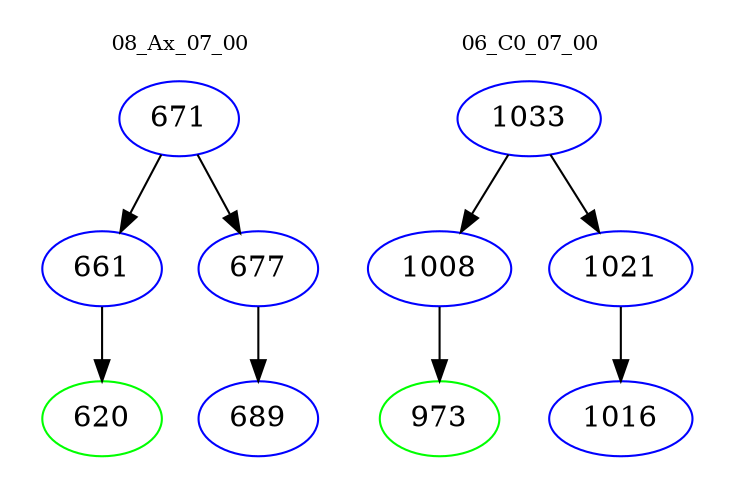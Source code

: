 digraph{
subgraph cluster_0 {
color = white
label = "08_Ax_07_00";
fontsize=10;
T0_671 [label="671", color="blue"]
T0_671 -> T0_661 [color="black"]
T0_661 [label="661", color="blue"]
T0_661 -> T0_620 [color="black"]
T0_620 [label="620", color="green"]
T0_671 -> T0_677 [color="black"]
T0_677 [label="677", color="blue"]
T0_677 -> T0_689 [color="black"]
T0_689 [label="689", color="blue"]
}
subgraph cluster_1 {
color = white
label = "06_C0_07_00";
fontsize=10;
T1_1033 [label="1033", color="blue"]
T1_1033 -> T1_1008 [color="black"]
T1_1008 [label="1008", color="blue"]
T1_1008 -> T1_973 [color="black"]
T1_973 [label="973", color="green"]
T1_1033 -> T1_1021 [color="black"]
T1_1021 [label="1021", color="blue"]
T1_1021 -> T1_1016 [color="black"]
T1_1016 [label="1016", color="blue"]
}
}
